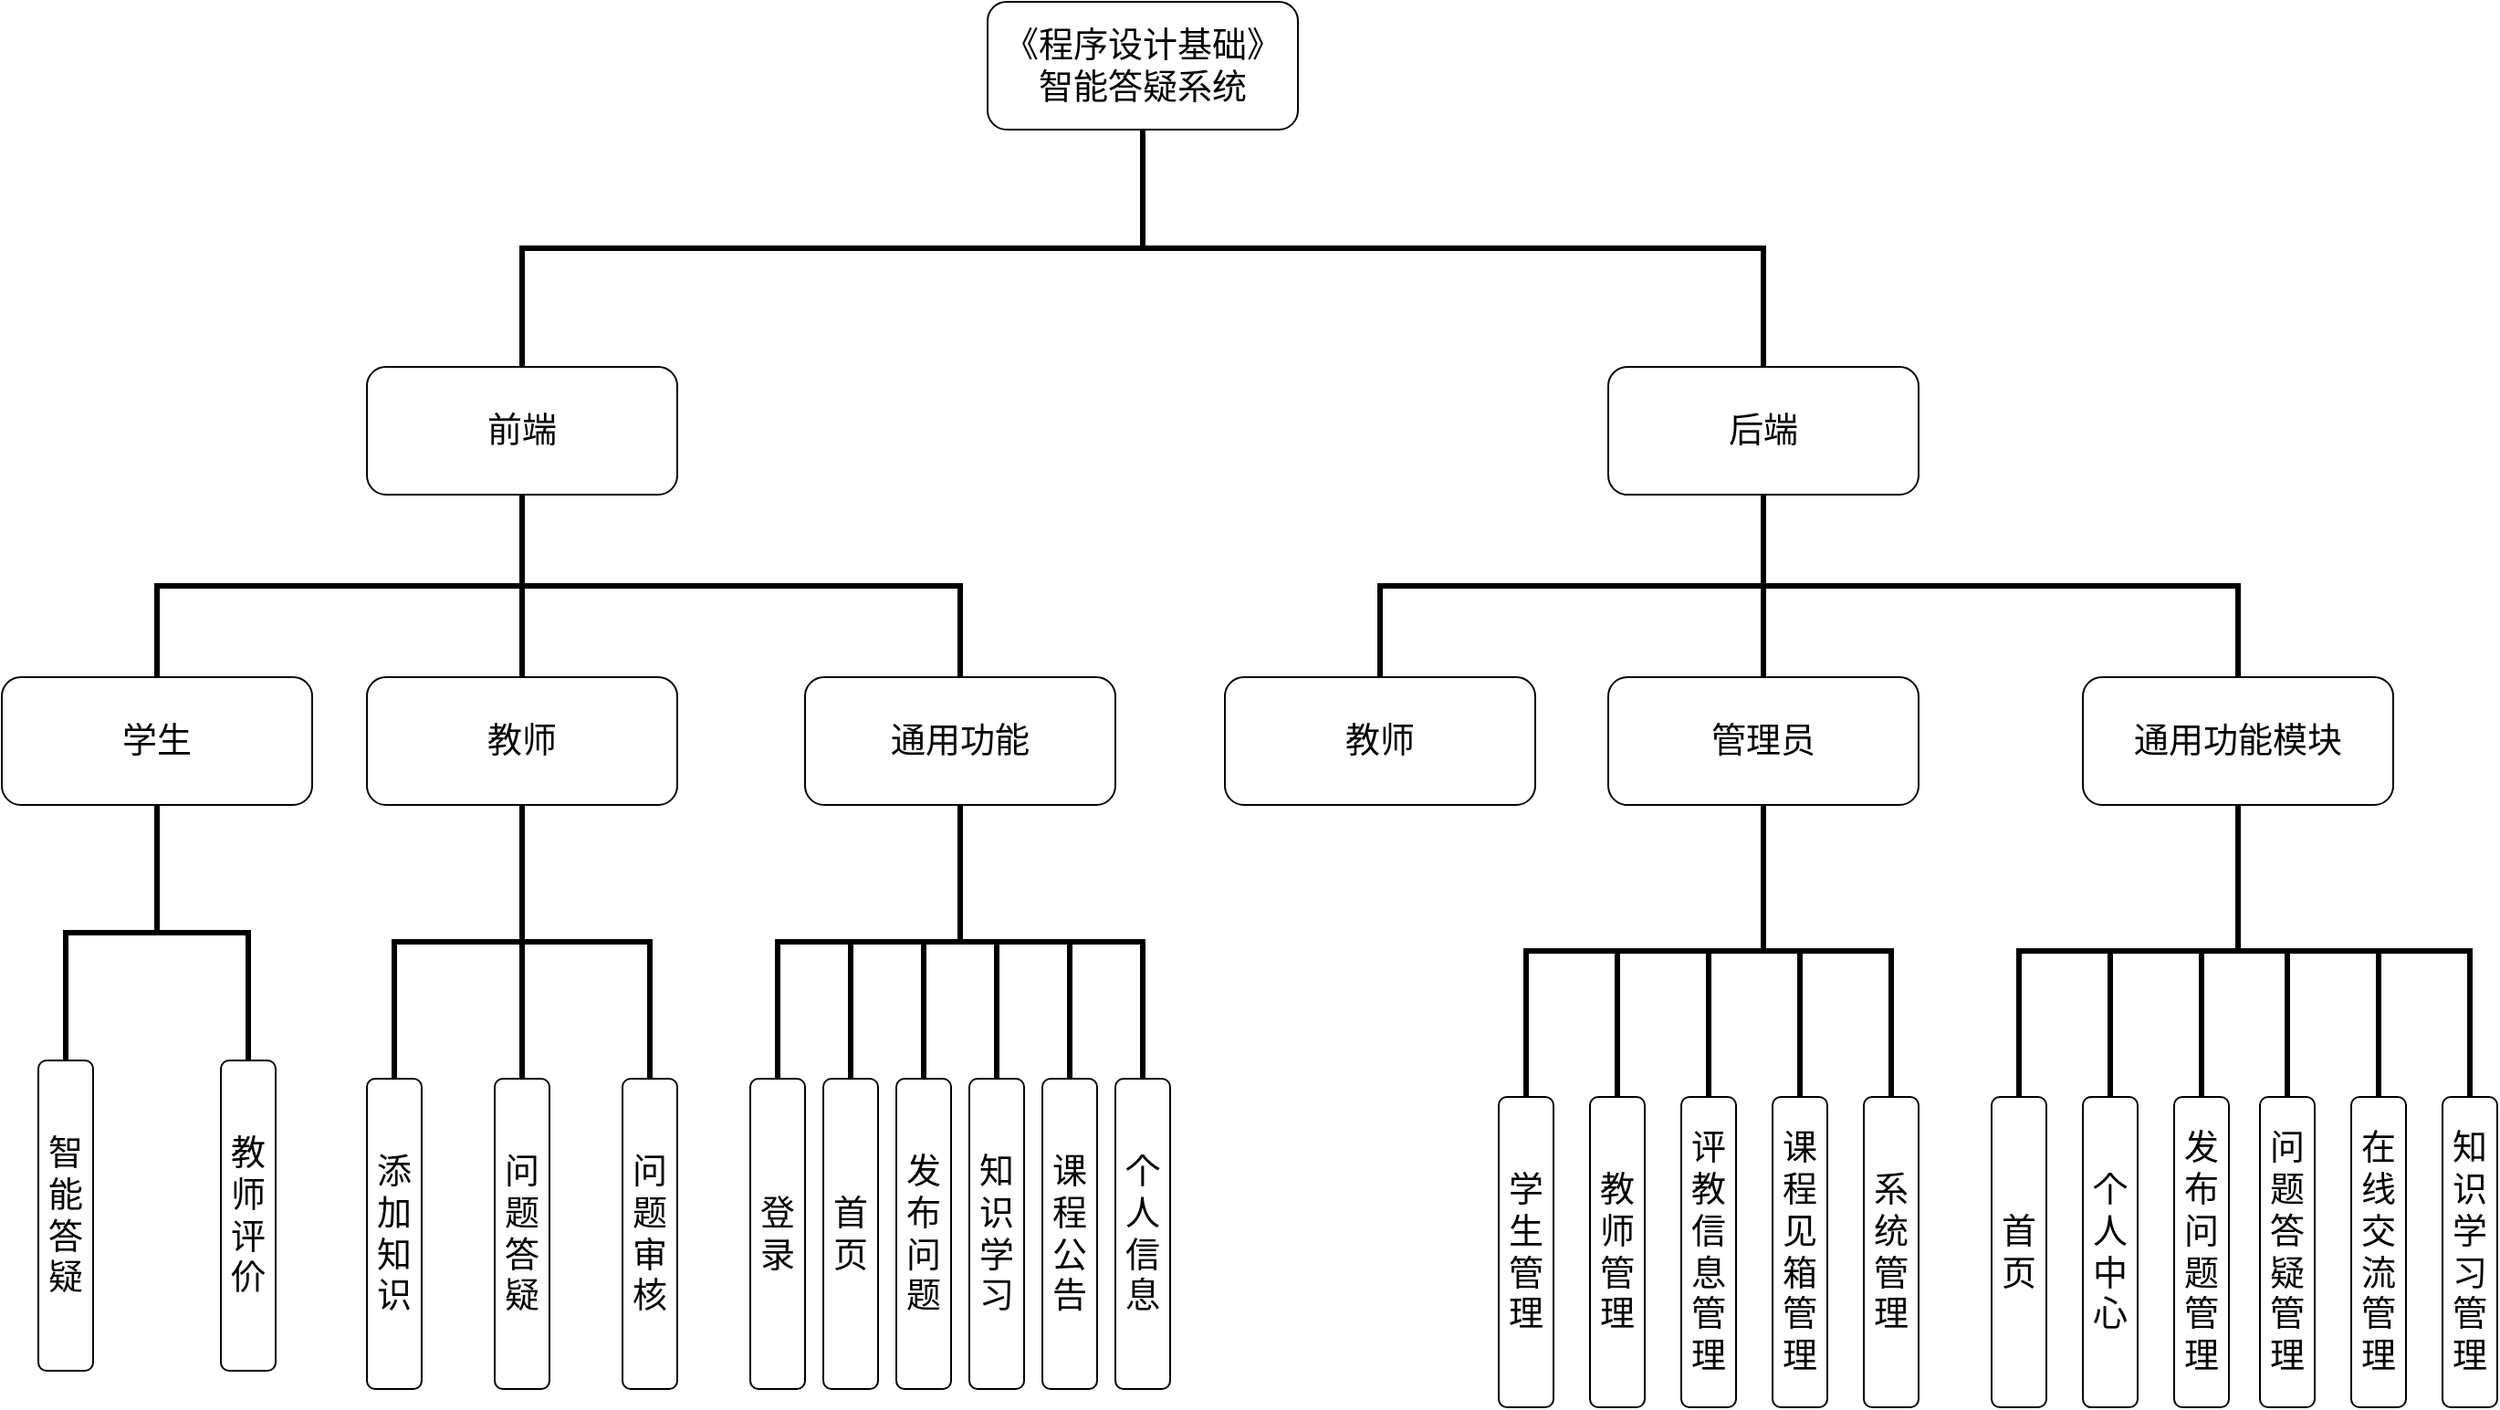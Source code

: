 <mxfile version="21.3.0" type="github">
  <diagram name="第 1 页" id="jqJrd9Sck8A6dQ75Ne0t">
    <mxGraphModel dx="2500" dy="2087" grid="1" gridSize="10" guides="1" tooltips="1" connect="1" arrows="1" fold="1" page="1" pageScale="1" pageWidth="827" pageHeight="1169" math="0" shadow="0">
      <root>
        <mxCell id="0" />
        <mxCell id="1" parent="0" />
        <mxCell id="ayN-ifdYic-fvMNJGLhU-4" style="edgeStyle=orthogonalEdgeStyle;rounded=0;orthogonalLoop=1;jettySize=auto;html=1;exitX=0.5;exitY=1;exitDx=0;exitDy=0;entryX=0.5;entryY=0;entryDx=0;entryDy=0;endArrow=none;endFill=0;strokeWidth=3;" parent="1" source="ayN-ifdYic-fvMNJGLhU-1" target="ayN-ifdYic-fvMNJGLhU-2" edge="1">
          <mxGeometry relative="1" as="geometry" />
        </mxCell>
        <mxCell id="ayN-ifdYic-fvMNJGLhU-5" style="edgeStyle=orthogonalEdgeStyle;shape=connector;rounded=0;orthogonalLoop=1;jettySize=auto;html=1;exitX=0.5;exitY=1;exitDx=0;exitDy=0;entryX=0.5;entryY=0;entryDx=0;entryDy=0;labelBackgroundColor=default;strokeWidth=3;fontFamily=Helvetica;fontSize=11;fontColor=default;endArrow=none;endFill=0;" parent="1" source="ayN-ifdYic-fvMNJGLhU-1" target="ayN-ifdYic-fvMNJGLhU-3" edge="1">
          <mxGeometry relative="1" as="geometry" />
        </mxCell>
        <mxCell id="ayN-ifdYic-fvMNJGLhU-1" value="《程序设计基础》智能答疑系统" style="rounded=1;whiteSpace=wrap;html=1;fontSize=19;" parent="1" vertex="1">
          <mxGeometry x="160" y="-220" width="170" height="70" as="geometry" />
        </mxCell>
        <mxCell id="ayN-ifdYic-fvMNJGLhU-12" style="edgeStyle=orthogonalEdgeStyle;shape=connector;rounded=0;orthogonalLoop=1;jettySize=auto;html=1;exitX=0.5;exitY=1;exitDx=0;exitDy=0;entryX=0.5;entryY=0;entryDx=0;entryDy=0;labelBackgroundColor=default;strokeWidth=3;fontFamily=Helvetica;fontSize=11;fontColor=default;endArrow=none;endFill=0;" parent="1" source="ayN-ifdYic-fvMNJGLhU-2" target="ayN-ifdYic-fvMNJGLhU-6" edge="1">
          <mxGeometry relative="1" as="geometry" />
        </mxCell>
        <mxCell id="ayN-ifdYic-fvMNJGLhU-13" style="edgeStyle=orthogonalEdgeStyle;shape=connector;rounded=0;orthogonalLoop=1;jettySize=auto;html=1;exitX=0.5;exitY=1;exitDx=0;exitDy=0;entryX=0.5;entryY=0;entryDx=0;entryDy=0;labelBackgroundColor=default;strokeWidth=3;fontFamily=Helvetica;fontSize=11;fontColor=default;endArrow=none;endFill=0;" parent="1" source="ayN-ifdYic-fvMNJGLhU-2" target="ayN-ifdYic-fvMNJGLhU-7" edge="1">
          <mxGeometry relative="1" as="geometry" />
        </mxCell>
        <mxCell id="ayN-ifdYic-fvMNJGLhU-14" style="edgeStyle=orthogonalEdgeStyle;shape=connector;rounded=0;orthogonalLoop=1;jettySize=auto;html=1;exitX=0.5;exitY=1;exitDx=0;exitDy=0;entryX=0.5;entryY=0;entryDx=0;entryDy=0;labelBackgroundColor=default;strokeWidth=3;fontFamily=Helvetica;fontSize=11;fontColor=default;endArrow=none;endFill=0;" parent="1" source="ayN-ifdYic-fvMNJGLhU-2" target="ayN-ifdYic-fvMNJGLhU-8" edge="1">
          <mxGeometry relative="1" as="geometry" />
        </mxCell>
        <mxCell id="ayN-ifdYic-fvMNJGLhU-2" value="前端" style="rounded=1;whiteSpace=wrap;html=1;fontSize=19;" parent="1" vertex="1">
          <mxGeometry x="-180" y="-20" width="170" height="70" as="geometry" />
        </mxCell>
        <mxCell id="ayN-ifdYic-fvMNJGLhU-15" style="edgeStyle=orthogonalEdgeStyle;shape=connector;rounded=0;orthogonalLoop=1;jettySize=auto;html=1;exitX=0.5;exitY=1;exitDx=0;exitDy=0;entryX=0.5;entryY=0;entryDx=0;entryDy=0;labelBackgroundColor=default;strokeWidth=3;fontFamily=Helvetica;fontSize=11;fontColor=default;endArrow=none;endFill=0;" parent="1" source="ayN-ifdYic-fvMNJGLhU-3" target="ayN-ifdYic-fvMNJGLhU-9" edge="1">
          <mxGeometry relative="1" as="geometry" />
        </mxCell>
        <mxCell id="ayN-ifdYic-fvMNJGLhU-16" style="edgeStyle=orthogonalEdgeStyle;shape=connector;rounded=0;orthogonalLoop=1;jettySize=auto;html=1;exitX=0.5;exitY=1;exitDx=0;exitDy=0;entryX=0.5;entryY=0;entryDx=0;entryDy=0;labelBackgroundColor=default;strokeWidth=3;fontFamily=Helvetica;fontSize=11;fontColor=default;endArrow=none;endFill=0;" parent="1" source="ayN-ifdYic-fvMNJGLhU-3" target="ayN-ifdYic-fvMNJGLhU-10" edge="1">
          <mxGeometry relative="1" as="geometry" />
        </mxCell>
        <mxCell id="ayN-ifdYic-fvMNJGLhU-17" style="edgeStyle=orthogonalEdgeStyle;shape=connector;rounded=0;orthogonalLoop=1;jettySize=auto;html=1;exitX=0.5;exitY=1;exitDx=0;exitDy=0;entryX=0.5;entryY=0;entryDx=0;entryDy=0;labelBackgroundColor=default;strokeWidth=3;fontFamily=Helvetica;fontSize=11;fontColor=default;endArrow=none;endFill=0;" parent="1" source="ayN-ifdYic-fvMNJGLhU-3" target="ayN-ifdYic-fvMNJGLhU-11" edge="1">
          <mxGeometry relative="1" as="geometry" />
        </mxCell>
        <mxCell id="ayN-ifdYic-fvMNJGLhU-3" value="后端" style="rounded=1;whiteSpace=wrap;html=1;fontSize=19;" parent="1" vertex="1">
          <mxGeometry x="500" y="-20" width="170" height="70" as="geometry" />
        </mxCell>
        <mxCell id="ayN-ifdYic-fvMNJGLhU-30" style="edgeStyle=orthogonalEdgeStyle;shape=connector;rounded=0;orthogonalLoop=1;jettySize=auto;html=1;exitX=0.5;exitY=1;exitDx=0;exitDy=0;entryX=0.5;entryY=1;entryDx=0;entryDy=0;labelBackgroundColor=default;strokeWidth=3;fontFamily=Helvetica;fontSize=11;fontColor=default;endArrow=none;endFill=0;" parent="1" source="ayN-ifdYic-fvMNJGLhU-6" target="ayN-ifdYic-fvMNJGLhU-28" edge="1">
          <mxGeometry relative="1" as="geometry" />
        </mxCell>
        <mxCell id="ayN-ifdYic-fvMNJGLhU-31" style="edgeStyle=orthogonalEdgeStyle;shape=connector;rounded=0;orthogonalLoop=1;jettySize=auto;html=1;exitX=0.5;exitY=1;exitDx=0;exitDy=0;entryX=0.5;entryY=1;entryDx=0;entryDy=0;labelBackgroundColor=default;strokeWidth=3;fontFamily=Helvetica;fontSize=11;fontColor=default;endArrow=none;endFill=0;" parent="1" source="ayN-ifdYic-fvMNJGLhU-6" target="ayN-ifdYic-fvMNJGLhU-29" edge="1">
          <mxGeometry relative="1" as="geometry" />
        </mxCell>
        <mxCell id="ayN-ifdYic-fvMNJGLhU-6" value="学生" style="rounded=1;whiteSpace=wrap;html=1;fontSize=19;" parent="1" vertex="1">
          <mxGeometry x="-380" y="150" width="170" height="70" as="geometry" />
        </mxCell>
        <mxCell id="ayN-ifdYic-fvMNJGLhU-32" style="edgeStyle=orthogonalEdgeStyle;shape=connector;rounded=0;orthogonalLoop=1;jettySize=auto;html=1;exitX=0.5;exitY=1;exitDx=0;exitDy=0;entryX=0.5;entryY=1;entryDx=0;entryDy=0;labelBackgroundColor=default;strokeWidth=3;fontFamily=Helvetica;fontSize=11;fontColor=default;endArrow=none;endFill=0;" parent="1" source="ayN-ifdYic-fvMNJGLhU-7" target="ayN-ifdYic-fvMNJGLhU-26" edge="1">
          <mxGeometry relative="1" as="geometry" />
        </mxCell>
        <mxCell id="ayN-ifdYic-fvMNJGLhU-7" value="教师" style="rounded=1;whiteSpace=wrap;html=1;fontSize=19;" parent="1" vertex="1">
          <mxGeometry x="-180" y="150" width="170" height="70" as="geometry" />
        </mxCell>
        <mxCell id="ayN-ifdYic-fvMNJGLhU-35" style="edgeStyle=orthogonalEdgeStyle;shape=connector;rounded=0;orthogonalLoop=1;jettySize=auto;html=1;exitX=0.5;exitY=1;exitDx=0;exitDy=0;entryX=0.5;entryY=1;entryDx=0;entryDy=0;labelBackgroundColor=default;strokeWidth=3;fontFamily=Helvetica;fontSize=11;fontColor=default;endArrow=none;endFill=0;" parent="1" source="ayN-ifdYic-fvMNJGLhU-8" target="ayN-ifdYic-fvMNJGLhU-18" edge="1">
          <mxGeometry relative="1" as="geometry" />
        </mxCell>
        <mxCell id="ayN-ifdYic-fvMNJGLhU-8" value="通用功能" style="rounded=1;whiteSpace=wrap;html=1;fontSize=19;" parent="1" vertex="1">
          <mxGeometry x="60" y="150" width="170" height="70" as="geometry" />
        </mxCell>
        <mxCell id="ayN-ifdYic-fvMNJGLhU-9" value="教师" style="rounded=1;whiteSpace=wrap;html=1;fontSize=19;" parent="1" vertex="1">
          <mxGeometry x="290" y="150" width="170" height="70" as="geometry" />
        </mxCell>
        <mxCell id="ayN-ifdYic-fvMNJGLhU-55" style="edgeStyle=orthogonalEdgeStyle;shape=connector;rounded=0;orthogonalLoop=1;jettySize=auto;html=1;exitX=0.5;exitY=1;exitDx=0;exitDy=0;entryX=0.5;entryY=1;entryDx=0;entryDy=0;labelBackgroundColor=default;strokeWidth=3;fontFamily=Helvetica;fontSize=11;fontColor=default;endArrow=none;endFill=0;" parent="1" source="ayN-ifdYic-fvMNJGLhU-10" target="ayN-ifdYic-fvMNJGLhU-50" edge="1">
          <mxGeometry relative="1" as="geometry" />
        </mxCell>
        <mxCell id="ayN-ifdYic-fvMNJGLhU-57" style="edgeStyle=orthogonalEdgeStyle;shape=connector;rounded=0;orthogonalLoop=1;jettySize=auto;html=1;exitX=0.5;exitY=1;exitDx=0;exitDy=0;entryX=0.5;entryY=1;entryDx=0;entryDy=0;labelBackgroundColor=default;strokeWidth=3;fontFamily=Helvetica;fontSize=11;fontColor=default;endArrow=none;endFill=0;" parent="1" source="ayN-ifdYic-fvMNJGLhU-10" target="ayN-ifdYic-fvMNJGLhU-49" edge="1">
          <mxGeometry relative="1" as="geometry" />
        </mxCell>
        <mxCell id="ayN-ifdYic-fvMNJGLhU-59" style="edgeStyle=orthogonalEdgeStyle;shape=connector;rounded=0;orthogonalLoop=1;jettySize=auto;html=1;exitX=0.5;exitY=1;exitDx=0;exitDy=0;entryX=0.5;entryY=1;entryDx=0;entryDy=0;labelBackgroundColor=default;strokeWidth=3;fontFamily=Helvetica;fontSize=11;fontColor=default;endArrow=none;endFill=0;" parent="1" source="ayN-ifdYic-fvMNJGLhU-10" target="ayN-ifdYic-fvMNJGLhU-46" edge="1">
          <mxGeometry relative="1" as="geometry" />
        </mxCell>
        <mxCell id="ayN-ifdYic-fvMNJGLhU-61" style="edgeStyle=orthogonalEdgeStyle;shape=connector;rounded=0;orthogonalLoop=1;jettySize=auto;html=1;exitX=0.5;exitY=1;exitDx=0;exitDy=0;entryX=0.5;entryY=1;entryDx=0;entryDy=0;labelBackgroundColor=default;strokeWidth=3;fontFamily=Helvetica;fontSize=11;fontColor=default;endArrow=none;endFill=0;" parent="1" source="ayN-ifdYic-fvMNJGLhU-10" target="ayN-ifdYic-fvMNJGLhU-44" edge="1">
          <mxGeometry relative="1" as="geometry" />
        </mxCell>
        <mxCell id="ayN-ifdYic-fvMNJGLhU-63" style="edgeStyle=orthogonalEdgeStyle;shape=connector;rounded=0;orthogonalLoop=1;jettySize=auto;html=1;exitX=0.5;exitY=1;exitDx=0;exitDy=0;entryX=0.5;entryY=1;entryDx=0;entryDy=0;labelBackgroundColor=default;strokeWidth=3;fontFamily=Helvetica;fontSize=11;fontColor=default;endArrow=none;endFill=0;" parent="1" source="ayN-ifdYic-fvMNJGLhU-10" target="ayN-ifdYic-fvMNJGLhU-43" edge="1">
          <mxGeometry relative="1" as="geometry" />
        </mxCell>
        <mxCell id="ayN-ifdYic-fvMNJGLhU-10" value="管理员" style="rounded=1;whiteSpace=wrap;html=1;fontSize=19;" parent="1" vertex="1">
          <mxGeometry x="500" y="150" width="170" height="70" as="geometry" />
        </mxCell>
        <mxCell id="ayN-ifdYic-fvMNJGLhU-56" style="edgeStyle=orthogonalEdgeStyle;shape=connector;rounded=0;orthogonalLoop=1;jettySize=auto;html=1;exitX=0.5;exitY=1;exitDx=0;exitDy=0;entryX=0.5;entryY=1;entryDx=0;entryDy=0;labelBackgroundColor=default;strokeWidth=3;fontFamily=Helvetica;fontSize=11;fontColor=default;endArrow=none;endFill=0;" parent="1" source="ayN-ifdYic-fvMNJGLhU-11" target="ayN-ifdYic-fvMNJGLhU-52" edge="1">
          <mxGeometry relative="1" as="geometry" />
        </mxCell>
        <mxCell id="ayN-ifdYic-fvMNJGLhU-58" style="edgeStyle=orthogonalEdgeStyle;shape=connector;rounded=0;orthogonalLoop=1;jettySize=auto;html=1;exitX=0.5;exitY=1;exitDx=0;exitDy=0;entryX=0.5;entryY=1;entryDx=0;entryDy=0;labelBackgroundColor=default;strokeWidth=3;fontFamily=Helvetica;fontSize=11;fontColor=default;endArrow=none;endFill=0;" parent="1" source="ayN-ifdYic-fvMNJGLhU-11" target="ayN-ifdYic-fvMNJGLhU-48" edge="1">
          <mxGeometry relative="1" as="geometry" />
        </mxCell>
        <mxCell id="ayN-ifdYic-fvMNJGLhU-60" style="edgeStyle=orthogonalEdgeStyle;shape=connector;rounded=0;orthogonalLoop=1;jettySize=auto;html=1;exitX=0.5;exitY=1;exitDx=0;exitDy=0;entryX=0.5;entryY=1;entryDx=0;entryDy=0;labelBackgroundColor=default;strokeWidth=3;fontFamily=Helvetica;fontSize=11;fontColor=default;endArrow=none;endFill=0;" parent="1" source="ayN-ifdYic-fvMNJGLhU-11" target="ayN-ifdYic-fvMNJGLhU-51" edge="1">
          <mxGeometry relative="1" as="geometry" />
        </mxCell>
        <mxCell id="ayN-ifdYic-fvMNJGLhU-62" style="edgeStyle=orthogonalEdgeStyle;shape=connector;rounded=0;orthogonalLoop=1;jettySize=auto;html=1;exitX=0.5;exitY=1;exitDx=0;exitDy=0;entryX=0.5;entryY=1;entryDx=0;entryDy=0;labelBackgroundColor=default;strokeWidth=3;fontFamily=Helvetica;fontSize=11;fontColor=default;endArrow=none;endFill=0;" parent="1" source="ayN-ifdYic-fvMNJGLhU-11" target="ayN-ifdYic-fvMNJGLhU-47" edge="1">
          <mxGeometry relative="1" as="geometry" />
        </mxCell>
        <mxCell id="ayN-ifdYic-fvMNJGLhU-64" style="edgeStyle=orthogonalEdgeStyle;shape=connector;rounded=0;orthogonalLoop=1;jettySize=auto;html=1;exitX=0.5;exitY=1;exitDx=0;exitDy=0;entryX=0.5;entryY=1;entryDx=0;entryDy=0;labelBackgroundColor=default;strokeWidth=3;fontFamily=Helvetica;fontSize=11;fontColor=default;endArrow=none;endFill=0;" parent="1" source="ayN-ifdYic-fvMNJGLhU-11" target="ayN-ifdYic-fvMNJGLhU-45" edge="1">
          <mxGeometry relative="1" as="geometry" />
        </mxCell>
        <mxCell id="ayN-ifdYic-fvMNJGLhU-65" style="edgeStyle=orthogonalEdgeStyle;shape=connector;rounded=0;orthogonalLoop=1;jettySize=auto;html=1;exitX=0.5;exitY=1;exitDx=0;exitDy=0;entryX=0.5;entryY=1;entryDx=0;entryDy=0;labelBackgroundColor=default;strokeWidth=3;fontFamily=Helvetica;fontSize=11;fontColor=default;endArrow=none;endFill=0;" parent="1" source="ayN-ifdYic-fvMNJGLhU-11" target="ayN-ifdYic-fvMNJGLhU-42" edge="1">
          <mxGeometry relative="1" as="geometry" />
        </mxCell>
        <mxCell id="ayN-ifdYic-fvMNJGLhU-11" value="通用功能模块" style="rounded=1;whiteSpace=wrap;html=1;fontSize=19;" parent="1" vertex="1">
          <mxGeometry x="760" y="150" width="170" height="70" as="geometry" />
        </mxCell>
        <mxCell id="ayN-ifdYic-fvMNJGLhU-18" value="登录" style="rounded=1;fontSize=19;fontFamily=Times New Roman;flipV=0;flipH=0;direction=west;whiteSpace=wrap;html=1;horizontal=1;" parent="1" vertex="1">
          <mxGeometry x="30" y="370" width="30" height="170" as="geometry" />
        </mxCell>
        <mxCell id="ayN-ifdYic-fvMNJGLhU-40" style="edgeStyle=orthogonalEdgeStyle;shape=connector;rounded=0;orthogonalLoop=1;jettySize=auto;html=1;exitX=0.5;exitY=1;exitDx=0;exitDy=0;entryX=0.5;entryY=1;entryDx=0;entryDy=0;labelBackgroundColor=default;strokeWidth=3;fontFamily=Helvetica;fontSize=11;fontColor=default;endArrow=none;endFill=0;" parent="1" source="ayN-ifdYic-fvMNJGLhU-19" target="ayN-ifdYic-fvMNJGLhU-8" edge="1">
          <mxGeometry relative="1" as="geometry" />
        </mxCell>
        <mxCell id="ayN-ifdYic-fvMNJGLhU-19" value="知识学习" style="rounded=1;fontSize=19;fontFamily=Times New Roman;flipV=0;flipH=0;direction=west;whiteSpace=wrap;html=1;horizontal=1;" parent="1" vertex="1">
          <mxGeometry x="150" y="370" width="30" height="170" as="geometry" />
        </mxCell>
        <mxCell id="ayN-ifdYic-fvMNJGLhU-37" style="edgeStyle=orthogonalEdgeStyle;shape=connector;rounded=0;orthogonalLoop=1;jettySize=auto;html=1;exitX=0.5;exitY=1;exitDx=0;exitDy=0;entryX=0.5;entryY=1;entryDx=0;entryDy=0;labelBackgroundColor=default;strokeWidth=3;fontFamily=Helvetica;fontSize=11;fontColor=default;endArrow=none;endFill=0;" parent="1" source="ayN-ifdYic-fvMNJGLhU-20" target="ayN-ifdYic-fvMNJGLhU-8" edge="1">
          <mxGeometry relative="1" as="geometry" />
        </mxCell>
        <mxCell id="ayN-ifdYic-fvMNJGLhU-20" value="首页" style="rounded=1;fontSize=19;fontFamily=Times New Roman;flipV=0;flipH=0;direction=west;whiteSpace=wrap;html=1;horizontal=1;" parent="1" vertex="1">
          <mxGeometry x="70" y="370" width="30" height="170" as="geometry" />
        </mxCell>
        <mxCell id="ayN-ifdYic-fvMNJGLhU-38" style="edgeStyle=orthogonalEdgeStyle;shape=connector;rounded=0;orthogonalLoop=1;jettySize=auto;html=1;exitX=0.5;exitY=1;exitDx=0;exitDy=0;entryX=0.5;entryY=1;entryDx=0;entryDy=0;labelBackgroundColor=default;strokeWidth=3;fontFamily=Helvetica;fontSize=11;fontColor=default;endArrow=none;endFill=0;" parent="1" source="ayN-ifdYic-fvMNJGLhU-22" target="ayN-ifdYic-fvMNJGLhU-8" edge="1">
          <mxGeometry relative="1" as="geometry" />
        </mxCell>
        <mxCell id="ayN-ifdYic-fvMNJGLhU-22" value="发布问题" style="rounded=1;fontSize=19;fontFamily=Times New Roman;flipV=0;flipH=0;direction=west;whiteSpace=wrap;html=1;horizontal=1;" parent="1" vertex="1">
          <mxGeometry x="110" y="370" width="30" height="170" as="geometry" />
        </mxCell>
        <mxCell id="ayN-ifdYic-fvMNJGLhU-41" style="edgeStyle=orthogonalEdgeStyle;shape=connector;rounded=0;orthogonalLoop=1;jettySize=auto;html=1;exitX=0.5;exitY=1;exitDx=0;exitDy=0;entryX=0.5;entryY=1;entryDx=0;entryDy=0;labelBackgroundColor=default;strokeWidth=3;fontFamily=Helvetica;fontSize=11;fontColor=default;endArrow=none;endFill=0;" parent="1" source="ayN-ifdYic-fvMNJGLhU-23" target="ayN-ifdYic-fvMNJGLhU-8" edge="1">
          <mxGeometry relative="1" as="geometry" />
        </mxCell>
        <mxCell id="ayN-ifdYic-fvMNJGLhU-23" value="课程公告" style="rounded=1;fontSize=19;fontFamily=Times New Roman;flipV=0;flipH=0;direction=west;whiteSpace=wrap;html=1;horizontal=1;" parent="1" vertex="1">
          <mxGeometry x="190" y="370" width="30" height="170" as="geometry" />
        </mxCell>
        <mxCell id="ayN-ifdYic-fvMNJGLhU-39" style="edgeStyle=orthogonalEdgeStyle;shape=connector;rounded=0;orthogonalLoop=1;jettySize=auto;html=1;exitX=0.5;exitY=1;exitDx=0;exitDy=0;entryX=0.5;entryY=1;entryDx=0;entryDy=0;labelBackgroundColor=default;strokeWidth=3;fontFamily=Helvetica;fontSize=11;fontColor=default;endArrow=none;endFill=0;" parent="1" source="ayN-ifdYic-fvMNJGLhU-24" target="ayN-ifdYic-fvMNJGLhU-8" edge="1">
          <mxGeometry relative="1" as="geometry" />
        </mxCell>
        <mxCell id="ayN-ifdYic-fvMNJGLhU-24" value="个人信息" style="rounded=1;fontSize=19;fontFamily=Times New Roman;flipV=0;flipH=0;direction=west;whiteSpace=wrap;html=1;horizontal=1;" parent="1" vertex="1">
          <mxGeometry x="230" y="370" width="30" height="170" as="geometry" />
        </mxCell>
        <mxCell id="ayN-ifdYic-fvMNJGLhU-33" style="edgeStyle=orthogonalEdgeStyle;shape=connector;rounded=0;orthogonalLoop=1;jettySize=auto;html=1;exitX=0.5;exitY=1;exitDx=0;exitDy=0;labelBackgroundColor=default;strokeWidth=3;fontFamily=Helvetica;fontSize=11;fontColor=default;endArrow=none;endFill=0;entryX=0.5;entryY=1;entryDx=0;entryDy=0;" parent="1" source="ayN-ifdYic-fvMNJGLhU-25" edge="1" target="ayN-ifdYic-fvMNJGLhU-7">
          <mxGeometry relative="1" as="geometry">
            <mxPoint x="-95" y="320" as="targetPoint" />
          </mxGeometry>
        </mxCell>
        <mxCell id="ayN-ifdYic-fvMNJGLhU-25" value="问题答疑" style="rounded=1;fontSize=19;fontFamily=Times New Roman;flipV=0;flipH=0;direction=west;whiteSpace=wrap;html=1;horizontal=1;" parent="1" vertex="1">
          <mxGeometry x="-110" y="370" width="30" height="170" as="geometry" />
        </mxCell>
        <mxCell id="ayN-ifdYic-fvMNJGLhU-26" value="添加知识" style="rounded=1;fontSize=19;fontFamily=Times New Roman;flipV=0;flipH=0;direction=west;whiteSpace=wrap;html=1;horizontal=1;" parent="1" vertex="1">
          <mxGeometry x="-180" y="370" width="30" height="170" as="geometry" />
        </mxCell>
        <mxCell id="ayN-ifdYic-fvMNJGLhU-34" style="edgeStyle=orthogonalEdgeStyle;shape=connector;rounded=0;orthogonalLoop=1;jettySize=auto;html=1;exitX=0.5;exitY=1;exitDx=0;exitDy=0;entryX=0.5;entryY=1;entryDx=0;entryDy=0;labelBackgroundColor=default;strokeWidth=3;fontFamily=Helvetica;fontSize=11;fontColor=default;endArrow=none;endFill=0;" parent="1" source="ayN-ifdYic-fvMNJGLhU-27" target="ayN-ifdYic-fvMNJGLhU-7" edge="1">
          <mxGeometry relative="1" as="geometry" />
        </mxCell>
        <mxCell id="ayN-ifdYic-fvMNJGLhU-27" value="问题审核" style="rounded=1;fontSize=19;fontFamily=Times New Roman;flipV=0;flipH=0;direction=west;whiteSpace=wrap;html=1;horizontal=1;" parent="1" vertex="1">
          <mxGeometry x="-40" y="370" width="30" height="170" as="geometry" />
        </mxCell>
        <mxCell id="ayN-ifdYic-fvMNJGLhU-28" value="智能答疑" style="rounded=1;fontSize=19;fontFamily=Times New Roman;flipV=0;flipH=0;direction=west;whiteSpace=wrap;html=1;horizontal=1;" parent="1" vertex="1">
          <mxGeometry x="-360" y="360" width="30" height="170" as="geometry" />
        </mxCell>
        <mxCell id="ayN-ifdYic-fvMNJGLhU-29" value="教师评价" style="rounded=1;fontSize=19;fontFamily=Times New Roman;flipV=0;flipH=0;direction=west;whiteSpace=wrap;html=1;horizontal=1;" parent="1" vertex="1">
          <mxGeometry x="-260" y="360" width="30" height="170" as="geometry" />
        </mxCell>
        <mxCell id="ayN-ifdYic-fvMNJGLhU-42" value="知识学习管理" style="rounded=1;fontSize=19;fontFamily=Times New Roman;flipV=0;flipH=0;direction=west;whiteSpace=wrap;html=1;horizontal=1;" parent="1" vertex="1">
          <mxGeometry x="957" y="380" width="30" height="170" as="geometry" />
        </mxCell>
        <mxCell id="ayN-ifdYic-fvMNJGLhU-43" value="系统管理" style="rounded=1;fontSize=19;fontFamily=Times New Roman;flipV=0;flipH=0;direction=west;whiteSpace=wrap;html=1;horizontal=1;" parent="1" vertex="1">
          <mxGeometry x="640" y="380" width="30" height="170" as="geometry" />
        </mxCell>
        <mxCell id="ayN-ifdYic-fvMNJGLhU-44" value="课程见箱管理" style="rounded=1;fontSize=19;fontFamily=Times New Roman;flipV=0;flipH=0;direction=west;whiteSpace=wrap;html=1;horizontal=1;" parent="1" vertex="1">
          <mxGeometry x="590" y="380" width="30" height="170" as="geometry" />
        </mxCell>
        <mxCell id="ayN-ifdYic-fvMNJGLhU-45" value="在线交流管理" style="rounded=1;fontSize=19;fontFamily=Times New Roman;flipV=0;flipH=0;direction=west;whiteSpace=wrap;html=1;horizontal=1;" parent="1" vertex="1">
          <mxGeometry x="907" y="380" width="30" height="170" as="geometry" />
        </mxCell>
        <mxCell id="ayN-ifdYic-fvMNJGLhU-46" value="评教信息管理" style="rounded=1;fontSize=19;fontFamily=Times New Roman;flipV=0;flipH=0;direction=west;whiteSpace=wrap;html=1;horizontal=1;" parent="1" vertex="1">
          <mxGeometry x="540" y="380" width="30" height="170" as="geometry" />
        </mxCell>
        <mxCell id="ayN-ifdYic-fvMNJGLhU-47" value="问题答疑管理" style="rounded=1;fontSize=19;fontFamily=Times New Roman;flipV=0;flipH=0;direction=west;whiteSpace=wrap;html=1;horizontal=1;" parent="1" vertex="1">
          <mxGeometry x="857" y="380" width="30" height="170" as="geometry" />
        </mxCell>
        <mxCell id="ayN-ifdYic-fvMNJGLhU-48" value="发布问题管理" style="rounded=1;fontSize=19;fontFamily=Times New Roman;flipV=0;flipH=0;direction=west;whiteSpace=wrap;html=1;horizontal=1;" parent="1" vertex="1">
          <mxGeometry x="810" y="380" width="30" height="170" as="geometry" />
        </mxCell>
        <mxCell id="ayN-ifdYic-fvMNJGLhU-49" value="教师管理" style="rounded=1;fontSize=19;fontFamily=Times New Roman;flipV=0;flipH=0;direction=west;whiteSpace=wrap;html=1;horizontal=1;" parent="1" vertex="1">
          <mxGeometry x="490" y="380" width="30" height="170" as="geometry" />
        </mxCell>
        <mxCell id="ayN-ifdYic-fvMNJGLhU-50" value="学生管理" style="rounded=1;fontSize=19;fontFamily=Times New Roman;flipV=0;flipH=0;direction=west;whiteSpace=wrap;html=1;horizontal=1;" parent="1" vertex="1">
          <mxGeometry x="440" y="380" width="30" height="170" as="geometry" />
        </mxCell>
        <mxCell id="ayN-ifdYic-fvMNJGLhU-51" value="个人中心" style="rounded=1;fontSize=19;fontFamily=Times New Roman;flipV=0;flipH=0;direction=west;whiteSpace=wrap;html=1;horizontal=1;" parent="1" vertex="1">
          <mxGeometry x="760" y="380" width="30" height="170" as="geometry" />
        </mxCell>
        <mxCell id="ayN-ifdYic-fvMNJGLhU-52" value="首页" style="rounded=1;fontSize=19;fontFamily=Times New Roman;flipV=0;flipH=0;direction=west;whiteSpace=wrap;html=1;horizontal=1;" parent="1" vertex="1">
          <mxGeometry x="710" y="380" width="30" height="170" as="geometry" />
        </mxCell>
      </root>
    </mxGraphModel>
  </diagram>
</mxfile>
